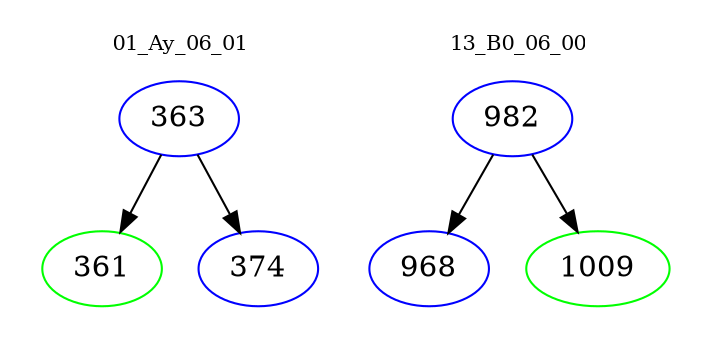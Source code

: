 digraph{
subgraph cluster_0 {
color = white
label = "01_Ay_06_01";
fontsize=10;
T0_363 [label="363", color="blue"]
T0_363 -> T0_361 [color="black"]
T0_361 [label="361", color="green"]
T0_363 -> T0_374 [color="black"]
T0_374 [label="374", color="blue"]
}
subgraph cluster_1 {
color = white
label = "13_B0_06_00";
fontsize=10;
T1_982 [label="982", color="blue"]
T1_982 -> T1_968 [color="black"]
T1_968 [label="968", color="blue"]
T1_982 -> T1_1009 [color="black"]
T1_1009 [label="1009", color="green"]
}
}
